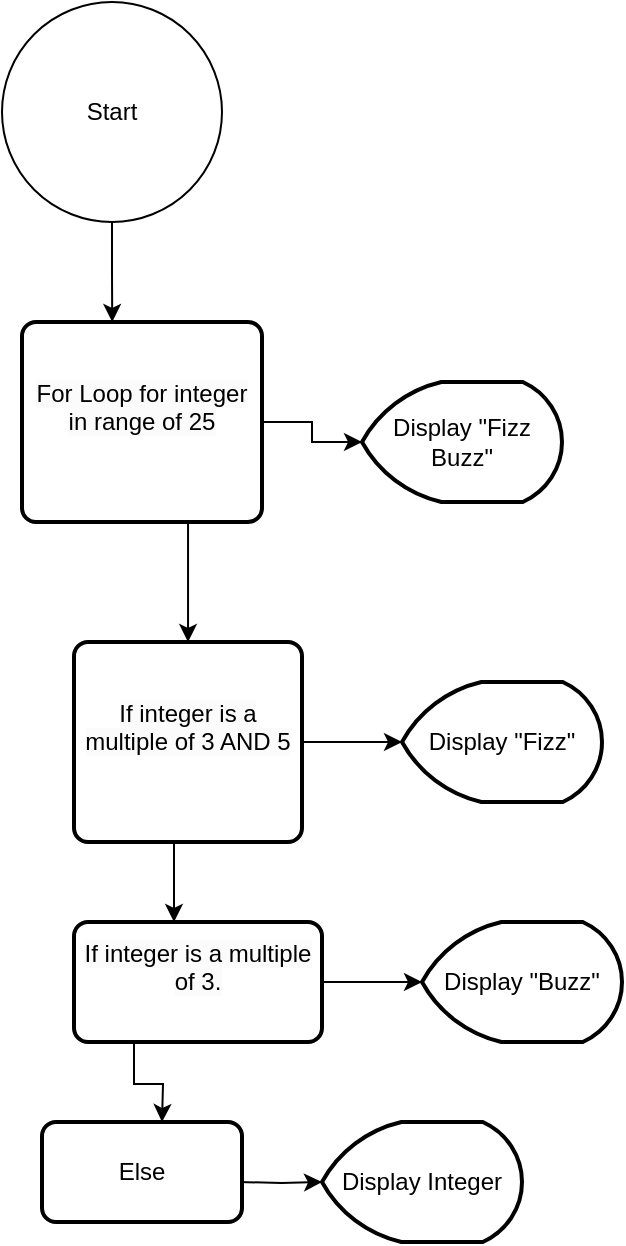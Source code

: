 <mxfile version="26.0.16">
  <diagram id="C5RBs43oDa-KdzZeNtuy" name="Page-1">
    <mxGraphModel dx="1434" dy="738" grid="1" gridSize="10" guides="1" tooltips="1" connect="1" arrows="1" fold="1" page="1" pageScale="1" pageWidth="827" pageHeight="1169" math="0" shadow="0">
      <root>
        <mxCell id="WIyWlLk6GJQsqaUBKTNV-0" />
        <mxCell id="WIyWlLk6GJQsqaUBKTNV-1" parent="WIyWlLk6GJQsqaUBKTNV-0" />
        <mxCell id="Vw6zRy9_bJHeb3jnqAoD-0" value="Start" style="ellipse;whiteSpace=wrap;html=1;aspect=fixed;" vertex="1" parent="WIyWlLk6GJQsqaUBKTNV-1">
          <mxGeometry x="50" y="10" width="110" height="110" as="geometry" />
        </mxCell>
        <mxCell id="Vw6zRy9_bJHeb3jnqAoD-7" value="Display &quot;Fizz Buzz&quot;" style="strokeWidth=2;html=1;shape=mxgraph.flowchart.display;whiteSpace=wrap;" vertex="1" parent="WIyWlLk6GJQsqaUBKTNV-1">
          <mxGeometry x="230" y="200" width="100" height="60" as="geometry" />
        </mxCell>
        <mxCell id="Vw6zRy9_bJHeb3jnqAoD-18" style="edgeStyle=orthogonalEdgeStyle;rounded=0;orthogonalLoop=1;jettySize=auto;html=1;entryX=0.5;entryY=0;entryDx=0;entryDy=0;" edge="1" parent="WIyWlLk6GJQsqaUBKTNV-1">
          <mxGeometry relative="1" as="geometry">
            <mxPoint x="136" y="420" as="sourcePoint" />
            <mxPoint x="136" y="470" as="targetPoint" />
          </mxGeometry>
        </mxCell>
        <mxCell id="Vw6zRy9_bJHeb3jnqAoD-12" style="edgeStyle=orthogonalEdgeStyle;rounded=0;orthogonalLoop=1;jettySize=auto;html=1;entryX=0.346;entryY=0;entryDx=0;entryDy=0;entryPerimeter=0;" edge="1" parent="WIyWlLk6GJQsqaUBKTNV-1" source="Vw6zRy9_bJHeb3jnqAoD-0">
          <mxGeometry relative="1" as="geometry">
            <mxPoint x="105.116" y="170" as="targetPoint" />
          </mxGeometry>
        </mxCell>
        <mxCell id="Vw6zRy9_bJHeb3jnqAoD-14" style="edgeStyle=orthogonalEdgeStyle;rounded=0;orthogonalLoop=1;jettySize=auto;html=1;entryX=0.527;entryY=0;entryDx=0;entryDy=0;entryPerimeter=0;" edge="1" parent="WIyWlLk6GJQsqaUBKTNV-1">
          <mxGeometry relative="1" as="geometry">
            <mxPoint x="143.02" y="250" as="sourcePoint" />
            <mxPoint x="143.02" y="330" as="targetPoint" />
          </mxGeometry>
        </mxCell>
        <mxCell id="Vw6zRy9_bJHeb3jnqAoD-16" value="Display &quot;Fizz&quot;" style="strokeWidth=2;html=1;shape=mxgraph.flowchart.display;whiteSpace=wrap;" vertex="1" parent="WIyWlLk6GJQsqaUBKTNV-1">
          <mxGeometry x="250" y="350" width="100" height="60" as="geometry" />
        </mxCell>
        <mxCell id="Vw6zRy9_bJHeb3jnqAoD-22" style="edgeStyle=orthogonalEdgeStyle;rounded=0;orthogonalLoop=1;jettySize=auto;html=1;entryX=0.5;entryY=0;entryDx=0;entryDy=0;" edge="1" parent="WIyWlLk6GJQsqaUBKTNV-1">
          <mxGeometry relative="1" as="geometry">
            <mxPoint x="136" y="530" as="sourcePoint" />
            <mxPoint x="130" y="570" as="targetPoint" />
          </mxGeometry>
        </mxCell>
        <mxCell id="Vw6zRy9_bJHeb3jnqAoD-20" value="Display &quot;Buzz&quot;" style="strokeWidth=2;html=1;shape=mxgraph.flowchart.display;whiteSpace=wrap;" vertex="1" parent="WIyWlLk6GJQsqaUBKTNV-1">
          <mxGeometry x="260" y="470" width="100" height="60" as="geometry" />
        </mxCell>
        <mxCell id="Vw6zRy9_bJHeb3jnqAoD-23" style="edgeStyle=orthogonalEdgeStyle;rounded=0;orthogonalLoop=1;jettySize=auto;html=1;" edge="1" parent="WIyWlLk6GJQsqaUBKTNV-1" target="Vw6zRy9_bJHeb3jnqAoD-24">
          <mxGeometry relative="1" as="geometry">
            <mxPoint x="250" y="600" as="targetPoint" />
            <mxPoint x="168.5" y="600" as="sourcePoint" />
          </mxGeometry>
        </mxCell>
        <mxCell id="Vw6zRy9_bJHeb3jnqAoD-24" value="Display Integer" style="strokeWidth=2;html=1;shape=mxgraph.flowchart.display;whiteSpace=wrap;" vertex="1" parent="WIyWlLk6GJQsqaUBKTNV-1">
          <mxGeometry x="210" y="570" width="100" height="60" as="geometry" />
        </mxCell>
        <mxCell id="Vw6zRy9_bJHeb3jnqAoD-25" value="&#xa;&lt;span style=&quot;color: rgb(0, 0, 0); font-family: Helvetica; font-size: 12px; font-style: normal; font-variant-ligatures: normal; font-variant-caps: normal; font-weight: 400; letter-spacing: normal; orphans: 2; text-align: center; text-indent: 0px; text-transform: none; widows: 2; word-spacing: 0px; -webkit-text-stroke-width: 0px; white-space: normal; background-color: rgb(251, 251, 251); text-decoration-thickness: initial; text-decoration-style: initial; text-decoration-color: initial; display: inline !important; float: none;&quot;&gt;For Loop for integer in range of 25&lt;/span&gt;&#xa;&#xa;" style="rounded=1;whiteSpace=wrap;html=1;absoluteArcSize=1;arcSize=14;strokeWidth=2;" vertex="1" parent="WIyWlLk6GJQsqaUBKTNV-1">
          <mxGeometry x="60" y="170" width="120" height="100" as="geometry" />
        </mxCell>
        <mxCell id="Vw6zRy9_bJHeb3jnqAoD-26" style="edgeStyle=orthogonalEdgeStyle;rounded=0;orthogonalLoop=1;jettySize=auto;html=1;entryX=0;entryY=0.5;entryDx=0;entryDy=0;entryPerimeter=0;" edge="1" parent="WIyWlLk6GJQsqaUBKTNV-1" source="Vw6zRy9_bJHeb3jnqAoD-25" target="Vw6zRy9_bJHeb3jnqAoD-7">
          <mxGeometry relative="1" as="geometry" />
        </mxCell>
        <mxCell id="Vw6zRy9_bJHeb3jnqAoD-27" value="&#xa;&lt;span style=&quot;color: rgb(0, 0, 0); font-family: Helvetica; font-size: 12px; font-style: normal; font-variant-ligatures: normal; font-variant-caps: normal; font-weight: 400; letter-spacing: normal; orphans: 2; text-align: center; text-indent: 0px; text-transform: none; widows: 2; word-spacing: 0px; -webkit-text-stroke-width: 0px; white-space: normal; background-color: rgb(251, 251, 251); text-decoration-thickness: initial; text-decoration-style: initial; text-decoration-color: initial; display: inline !important; float: none;&quot;&gt;If integer is a multiple of 3 AND 5&lt;/span&gt;&#xa;&#xa;" style="rounded=1;whiteSpace=wrap;html=1;absoluteArcSize=1;arcSize=14;strokeWidth=2;" vertex="1" parent="WIyWlLk6GJQsqaUBKTNV-1">
          <mxGeometry x="86" y="330" width="114" height="100" as="geometry" />
        </mxCell>
        <mxCell id="Vw6zRy9_bJHeb3jnqAoD-28" style="edgeStyle=orthogonalEdgeStyle;rounded=0;orthogonalLoop=1;jettySize=auto;html=1;entryX=0;entryY=0.5;entryDx=0;entryDy=0;entryPerimeter=0;" edge="1" parent="WIyWlLk6GJQsqaUBKTNV-1" source="Vw6zRy9_bJHeb3jnqAoD-27" target="Vw6zRy9_bJHeb3jnqAoD-16">
          <mxGeometry relative="1" as="geometry" />
        </mxCell>
        <mxCell id="Vw6zRy9_bJHeb3jnqAoD-30" style="edgeStyle=orthogonalEdgeStyle;rounded=0;orthogonalLoop=1;jettySize=auto;html=1;" edge="1" parent="WIyWlLk6GJQsqaUBKTNV-1" source="Vw6zRy9_bJHeb3jnqAoD-29" target="Vw6zRy9_bJHeb3jnqAoD-20">
          <mxGeometry relative="1" as="geometry" />
        </mxCell>
        <mxCell id="Vw6zRy9_bJHeb3jnqAoD-29" value="&#xa;&lt;span style=&quot;color: rgb(0, 0, 0); font-family: Helvetica; font-size: 12px; font-style: normal; font-variant-ligatures: normal; font-variant-caps: normal; font-weight: 400; letter-spacing: normal; orphans: 2; text-align: center; text-indent: 0px; text-transform: none; widows: 2; word-spacing: 0px; -webkit-text-stroke-width: 0px; white-space: normal; background-color: rgb(251, 251, 251); text-decoration-thickness: initial; text-decoration-style: initial; text-decoration-color: initial; display: inline !important; float: none;&quot;&gt;If integer is a multiple of 3.&lt;/span&gt;&#xa;&#xa;" style="rounded=1;whiteSpace=wrap;html=1;absoluteArcSize=1;arcSize=14;strokeWidth=2;" vertex="1" parent="WIyWlLk6GJQsqaUBKTNV-1">
          <mxGeometry x="86" y="470" width="124" height="60" as="geometry" />
        </mxCell>
        <mxCell id="Vw6zRy9_bJHeb3jnqAoD-31" value="Else" style="rounded=1;whiteSpace=wrap;html=1;absoluteArcSize=1;arcSize=14;strokeWidth=2;" vertex="1" parent="WIyWlLk6GJQsqaUBKTNV-1">
          <mxGeometry x="70" y="570" width="100" height="50" as="geometry" />
        </mxCell>
      </root>
    </mxGraphModel>
  </diagram>
</mxfile>
